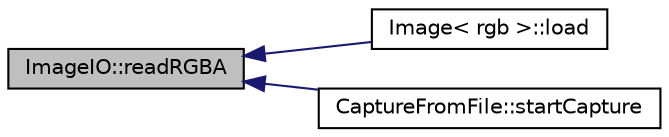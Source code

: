 digraph "ImageIO::readRGBA"
{
 // INTERACTIVE_SVG=YES
  edge [fontname="Helvetica",fontsize="10",labelfontname="Helvetica",labelfontsize="10"];
  node [fontname="Helvetica",fontsize="10",shape=record];
  rankdir="LR";
  Node1 [label="ImageIO::readRGBA",height=0.2,width=0.4,color="black", fillcolor="grey75", style="filled", fontcolor="black"];
  Node1 -> Node2 [dir="back",color="midnightblue",fontsize="10",style="solid",fontname="Helvetica"];
  Node2 [label="Image\< rgb \>::load",height=0.2,width=0.4,color="black", fillcolor="white", style="filled",URL="$de/d73/class_image.html#a5453c2d21bf333018fa5e371669903d0"];
  Node1 -> Node3 [dir="back",color="midnightblue",fontsize="10",style="solid",fontname="Helvetica"];
  Node3 [label="CaptureFromFile::startCapture",height=0.2,width=0.4,color="black", fillcolor="white", style="filled",URL="$d7/d6f/class_capture_from_file.html#a341dc2f954c0470cac8b7642e434a0b2"];
}
